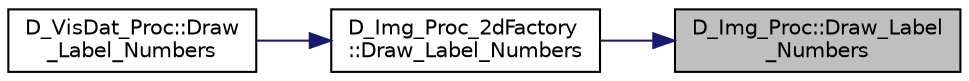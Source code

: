digraph "D_Img_Proc::Draw_Label_Numbers"
{
 // LATEX_PDF_SIZE
  edge [fontname="Helvetica",fontsize="10",labelfontname="Helvetica",labelfontsize="10"];
  node [fontname="Helvetica",fontsize="10",shape=record];
  rankdir="RL";
  Node1 [label="D_Img_Proc::Draw_Label\l_Numbers",height=0.2,width=0.4,color="black", fillcolor="grey75", style="filled", fontcolor="black",tooltip=" "];
  Node1 -> Node2 [dir="back",color="midnightblue",fontsize="10",style="solid",fontname="Helvetica"];
  Node2 [label="D_Img_Proc_2dFactory\l::Draw_Label_Numbers",height=0.2,width=0.4,color="black", fillcolor="white", style="filled",URL="$class_d___img___proc__2d_factory.html#a64214669ddd8ff1a27c40fd22263b3cc",tooltip=" "];
  Node2 -> Node3 [dir="back",color="midnightblue",fontsize="10",style="solid",fontname="Helvetica"];
  Node3 [label="D_VisDat_Proc::Draw\l_Label_Numbers",height=0.2,width=0.4,color="black", fillcolor="white", style="filled",URL="$class_d___vis_dat___proc.html#a72e2a764d88e05e2c617d2a5f2db46e3",tooltip=" "];
}
